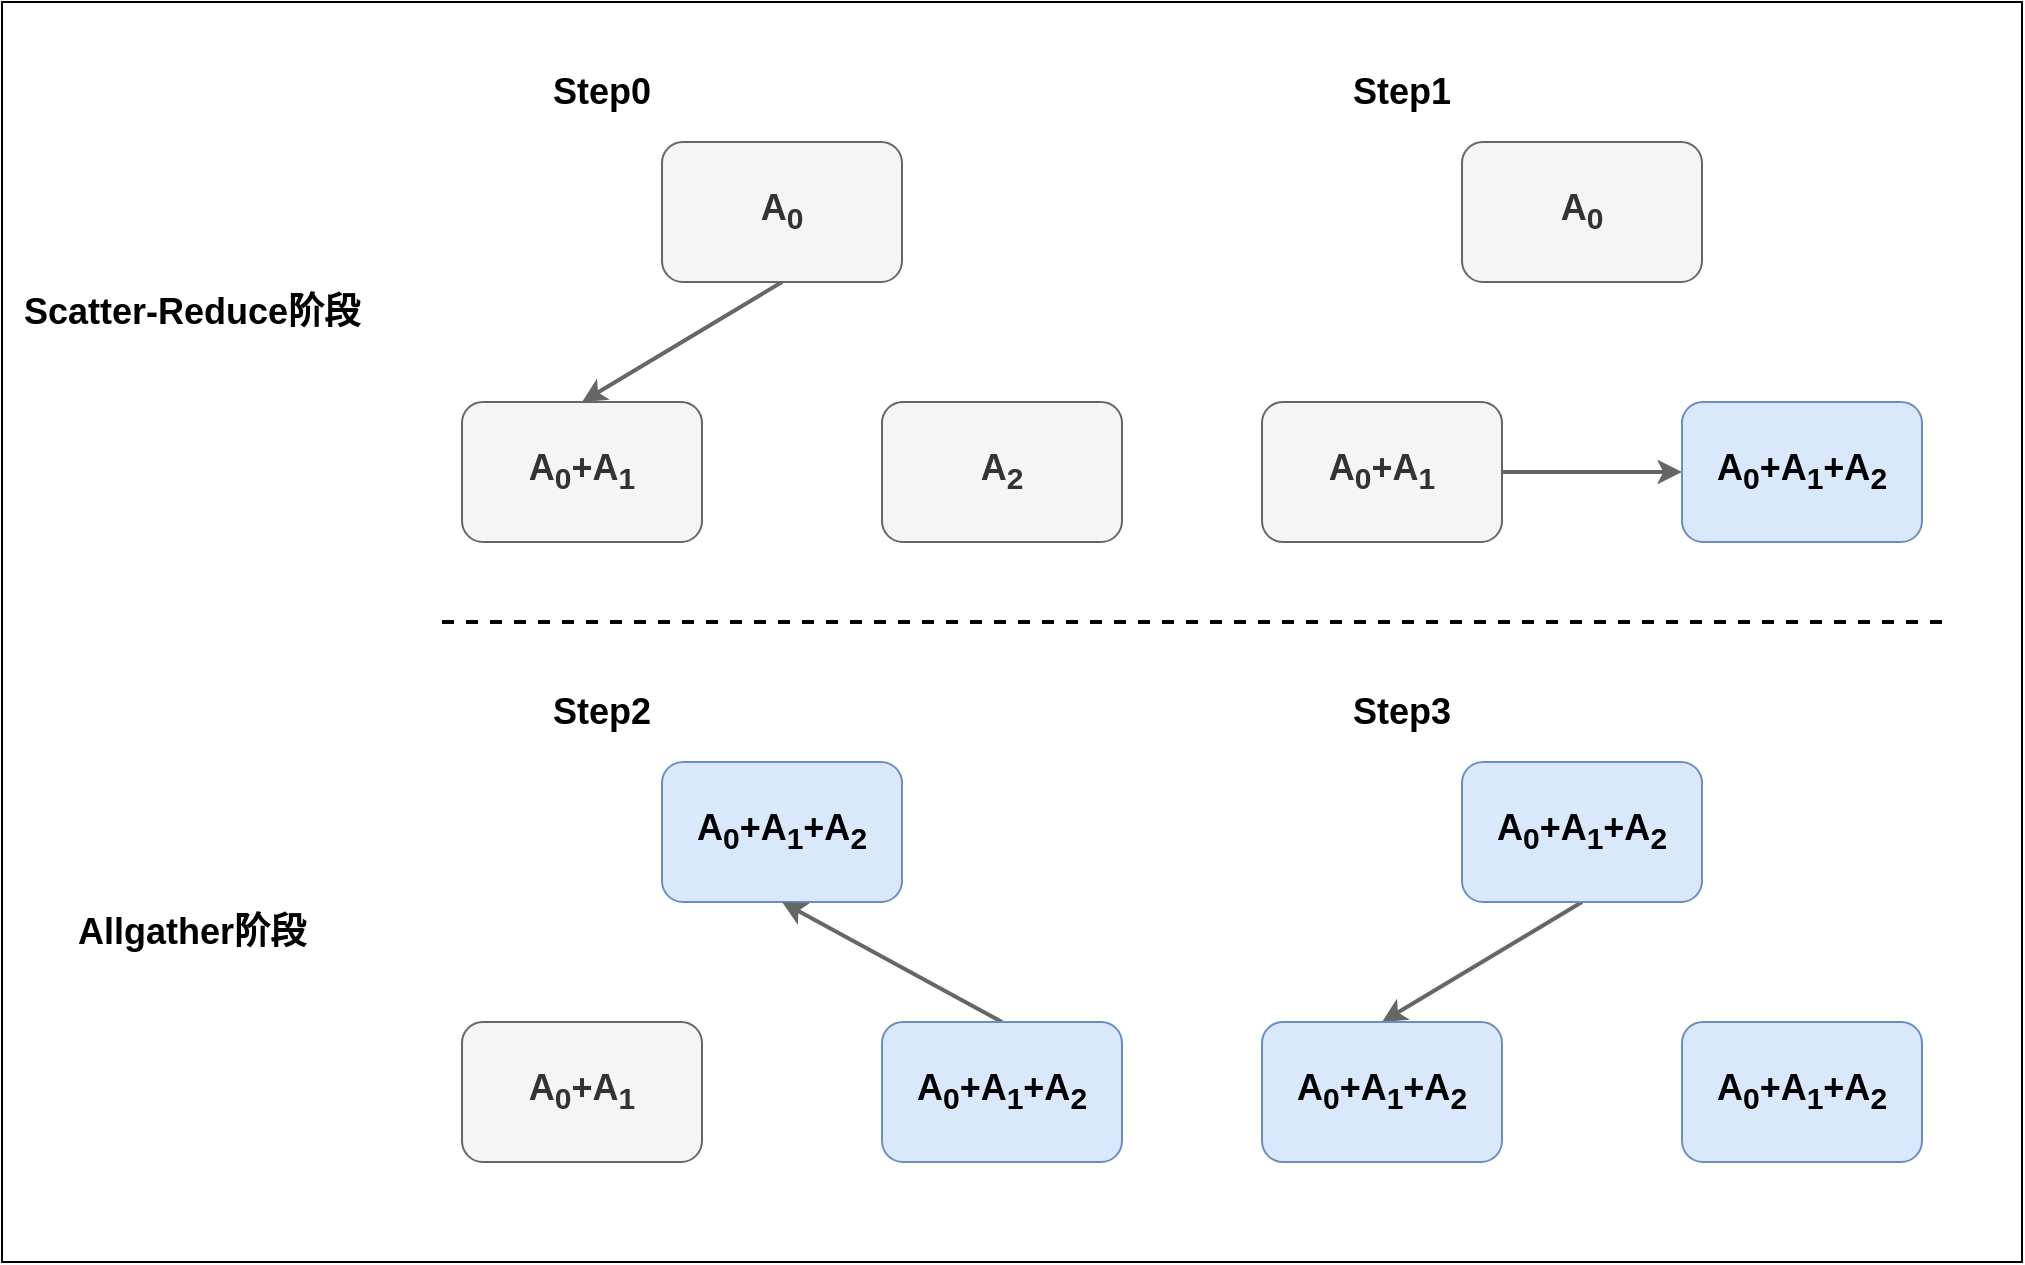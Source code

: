 <mxfile version="20.0.1" type="github">
  <diagram id="BXQ0E2yjiXaStJMdlCIH" name="Page-1">
    <mxGraphModel dx="4783" dy="821" grid="1" gridSize="10" guides="1" tooltips="1" connect="1" arrows="1" fold="1" page="1" pageScale="1" pageWidth="3300" pageHeight="4681" math="0" shadow="0">
      <root>
        <mxCell id="0" />
        <mxCell id="1" parent="0" />
        <mxCell id="MG7FTxScQnKWqlu88ehi-1" style="edgeStyle=none;rounded=0;orthogonalLoop=1;jettySize=auto;html=1;exitX=0.5;exitY=1;exitDx=0;exitDy=0;entryX=0.5;entryY=0;entryDx=0;entryDy=0;fontSize=18;fontColor=#000000;strokeColor=#666666;strokeWidth=2;fontStyle=1;fillColor=#f5f5f5;" edge="1" parent="1" source="MG7FTxScQnKWqlu88ehi-2" target="MG7FTxScQnKWqlu88ehi-3">
          <mxGeometry relative="1" as="geometry" />
        </mxCell>
        <mxCell id="MG7FTxScQnKWqlu88ehi-2" value="A&lt;sub&gt;0&lt;/sub&gt;" style="rounded=1;whiteSpace=wrap;html=1;shadow=0;fontSize=18;fontStyle=1;fillColor=#f5f5f5;fontColor=#333333;strokeColor=#666666;" vertex="1" parent="1">
          <mxGeometry x="110" y="420" width="120" height="70" as="geometry" />
        </mxCell>
        <mxCell id="MG7FTxScQnKWqlu88ehi-3" value="A&lt;sub&gt;0&lt;/sub&gt;+A&lt;sub&gt;1&lt;/sub&gt;" style="rounded=1;whiteSpace=wrap;html=1;shadow=0;fontSize=18;fontStyle=1;fillColor=#f5f5f5;fontColor=#333333;strokeColor=#666666;" vertex="1" parent="1">
          <mxGeometry x="10" y="550" width="120" height="70" as="geometry" />
        </mxCell>
        <mxCell id="MG7FTxScQnKWqlu88ehi-4" value="A&lt;sub&gt;2&lt;/sub&gt;" style="rounded=1;whiteSpace=wrap;html=1;shadow=0;fontSize=18;fontStyle=1;fillColor=#f5f5f5;fontColor=#333333;strokeColor=#666666;" vertex="1" parent="1">
          <mxGeometry x="220" y="550" width="120" height="70" as="geometry" />
        </mxCell>
        <mxCell id="MG7FTxScQnKWqlu88ehi-5" value="Step0" style="text;html=1;strokeColor=none;fillColor=none;align=center;verticalAlign=middle;whiteSpace=wrap;rounded=0;shadow=0;fontSize=18;fontColor=#000000;fontStyle=1" vertex="1" parent="1">
          <mxGeometry x="50" y="380" width="60" height="30" as="geometry" />
        </mxCell>
        <mxCell id="MG7FTxScQnKWqlu88ehi-6" value="A&lt;sub&gt;0&lt;/sub&gt;" style="rounded=1;whiteSpace=wrap;html=1;shadow=0;fontSize=18;fontStyle=1;fillColor=#f5f5f5;fontColor=#333333;strokeColor=#666666;" vertex="1" parent="1">
          <mxGeometry x="510" y="420" width="120" height="70" as="geometry" />
        </mxCell>
        <mxCell id="MG7FTxScQnKWqlu88ehi-7" style="edgeStyle=none;rounded=0;orthogonalLoop=1;jettySize=auto;html=1;exitX=1;exitY=0.5;exitDx=0;exitDy=0;entryX=0;entryY=0.5;entryDx=0;entryDy=0;fontSize=18;fontColor=#000000;strokeColor=#666666;strokeWidth=2;fillColor=#f5f5f5;" edge="1" parent="1" source="MG7FTxScQnKWqlu88ehi-8" target="MG7FTxScQnKWqlu88ehi-9">
          <mxGeometry relative="1" as="geometry" />
        </mxCell>
        <mxCell id="MG7FTxScQnKWqlu88ehi-8" value="A&lt;sub&gt;0&lt;/sub&gt;+A&lt;sub&gt;1&lt;/sub&gt;" style="rounded=1;whiteSpace=wrap;html=1;shadow=0;fontSize=18;fontStyle=1;fillColor=#f5f5f5;fontColor=#333333;strokeColor=#666666;" vertex="1" parent="1">
          <mxGeometry x="410" y="550" width="120" height="70" as="geometry" />
        </mxCell>
        <mxCell id="MG7FTxScQnKWqlu88ehi-9" value="A&lt;sub&gt;0&lt;/sub&gt;+A&lt;sub&gt;1&lt;/sub&gt;+A&lt;sub&gt;2&lt;/sub&gt;" style="rounded=1;whiteSpace=wrap;html=1;shadow=0;fontSize=18;fontStyle=1;fillColor=#dae8fc;strokeColor=#6c8ebf;" vertex="1" parent="1">
          <mxGeometry x="620" y="550" width="120" height="70" as="geometry" />
        </mxCell>
        <mxCell id="MG7FTxScQnKWqlu88ehi-10" value="Step1" style="text;html=1;strokeColor=none;fillColor=none;align=center;verticalAlign=middle;whiteSpace=wrap;rounded=0;shadow=0;fontSize=18;fontColor=#000000;fontStyle=1" vertex="1" parent="1">
          <mxGeometry x="450" y="380" width="60" height="30" as="geometry" />
        </mxCell>
        <mxCell id="MG7FTxScQnKWqlu88ehi-11" value="A&lt;sub&gt;0&lt;/sub&gt;+A&lt;sub&gt;1&lt;/sub&gt;+A&lt;sub&gt;2&lt;/sub&gt;" style="rounded=1;whiteSpace=wrap;html=1;shadow=0;fontSize=18;fontStyle=1;fillColor=#dae8fc;strokeColor=#6c8ebf;" vertex="1" parent="1">
          <mxGeometry x="110" y="730" width="120" height="70" as="geometry" />
        </mxCell>
        <mxCell id="MG7FTxScQnKWqlu88ehi-12" value="A&lt;sub&gt;0&lt;/sub&gt;+A&lt;sub&gt;1&lt;/sub&gt;" style="rounded=1;whiteSpace=wrap;html=1;shadow=0;fontSize=18;fontStyle=1;fillColor=#f5f5f5;fontColor=#333333;strokeColor=#666666;" vertex="1" parent="1">
          <mxGeometry x="10" y="860" width="120" height="70" as="geometry" />
        </mxCell>
        <mxCell id="MG7FTxScQnKWqlu88ehi-13" style="edgeStyle=none;rounded=0;orthogonalLoop=1;jettySize=auto;html=1;exitX=0.5;exitY=0;exitDx=0;exitDy=0;entryX=0.5;entryY=1;entryDx=0;entryDy=0;fontSize=18;fontColor=#000000;strokeColor=#666666;strokeWidth=2;fillColor=#f5f5f5;" edge="1" parent="1" source="MG7FTxScQnKWqlu88ehi-14" target="MG7FTxScQnKWqlu88ehi-11">
          <mxGeometry relative="1" as="geometry" />
        </mxCell>
        <mxCell id="MG7FTxScQnKWqlu88ehi-14" value="A&lt;sub&gt;0&lt;/sub&gt;+A&lt;sub&gt;1&lt;/sub&gt;+A&lt;sub&gt;2&lt;/sub&gt;" style="rounded=1;whiteSpace=wrap;html=1;shadow=0;fontSize=18;fontStyle=1;fillColor=#dae8fc;strokeColor=#6c8ebf;" vertex="1" parent="1">
          <mxGeometry x="220" y="860" width="120" height="70" as="geometry" />
        </mxCell>
        <mxCell id="MG7FTxScQnKWqlu88ehi-15" value="Step2" style="text;html=1;align=center;verticalAlign=middle;whiteSpace=wrap;rounded=0;shadow=0;fontSize=18;fontStyle=1" vertex="1" parent="1">
          <mxGeometry x="50" y="690" width="60" height="30" as="geometry" />
        </mxCell>
        <mxCell id="MG7FTxScQnKWqlu88ehi-16" style="edgeStyle=none;rounded=0;orthogonalLoop=1;jettySize=auto;html=1;exitX=0.5;exitY=1;exitDx=0;exitDy=0;entryX=0.5;entryY=0;entryDx=0;entryDy=0;fontSize=18;fontColor=#000000;strokeColor=#666666;strokeWidth=2;fillColor=#f5f5f5;" edge="1" parent="1" source="MG7FTxScQnKWqlu88ehi-17" target="MG7FTxScQnKWqlu88ehi-18">
          <mxGeometry relative="1" as="geometry" />
        </mxCell>
        <mxCell id="MG7FTxScQnKWqlu88ehi-17" value="A&lt;sub&gt;0&lt;/sub&gt;+A&lt;sub&gt;1&lt;/sub&gt;+A&lt;sub&gt;2&lt;/sub&gt;" style="rounded=1;whiteSpace=wrap;html=1;shadow=0;fontSize=18;fontStyle=1;fillColor=#dae8fc;strokeColor=#6c8ebf;" vertex="1" parent="1">
          <mxGeometry x="510" y="730" width="120" height="70" as="geometry" />
        </mxCell>
        <mxCell id="MG7FTxScQnKWqlu88ehi-18" value="A&lt;sub&gt;0&lt;/sub&gt;+A&lt;sub&gt;1&lt;/sub&gt;+A&lt;sub&gt;2&lt;/sub&gt;" style="rounded=1;whiteSpace=wrap;html=1;shadow=0;fontSize=18;fontStyle=1;fillColor=#dae8fc;strokeColor=#6c8ebf;" vertex="1" parent="1">
          <mxGeometry x="410" y="860" width="120" height="70" as="geometry" />
        </mxCell>
        <mxCell id="MG7FTxScQnKWqlu88ehi-19" value="A&lt;sub&gt;0&lt;/sub&gt;+A&lt;sub&gt;1&lt;/sub&gt;+A&lt;sub&gt;2&lt;/sub&gt;" style="rounded=1;whiteSpace=wrap;html=1;shadow=0;fontSize=18;fontStyle=1;fillColor=#dae8fc;strokeColor=#6c8ebf;" vertex="1" parent="1">
          <mxGeometry x="620" y="860" width="120" height="70" as="geometry" />
        </mxCell>
        <mxCell id="MG7FTxScQnKWqlu88ehi-20" value="Step3" style="text;html=1;align=center;verticalAlign=middle;whiteSpace=wrap;rounded=0;shadow=0;fontSize=18;fontStyle=1" vertex="1" parent="1">
          <mxGeometry x="450" y="690" width="60" height="30" as="geometry" />
        </mxCell>
        <mxCell id="MG7FTxScQnKWqlu88ehi-21" value="&lt;b&gt;Scatter-Reduce阶段&lt;/b&gt;" style="text;html=1;strokeColor=none;fillColor=none;align=center;verticalAlign=middle;whiteSpace=wrap;rounded=0;shadow=0;fontSize=18;fontColor=#000000;" vertex="1" parent="1">
          <mxGeometry x="-220" y="490" width="190" height="30" as="geometry" />
        </mxCell>
        <mxCell id="MG7FTxScQnKWqlu88ehi-22" value="" style="endArrow=none;dashed=1;html=1;rounded=0;fontSize=18;fontColor=#000000;strokeColor=#000000;strokeWidth=2;" edge="1" parent="1">
          <mxGeometry width="50" height="50" relative="1" as="geometry">
            <mxPoint y="660" as="sourcePoint" />
            <mxPoint x="750" y="660" as="targetPoint" />
          </mxGeometry>
        </mxCell>
        <mxCell id="MG7FTxScQnKWqlu88ehi-23" value="&lt;b&gt;Allgather阶段&lt;/b&gt;" style="text;html=1;strokeColor=none;fillColor=none;align=center;verticalAlign=middle;whiteSpace=wrap;rounded=0;shadow=0;fontSize=18;fontColor=#000000;" vertex="1" parent="1">
          <mxGeometry x="-220" y="800" width="190" height="30" as="geometry" />
        </mxCell>
        <mxCell id="MG7FTxScQnKWqlu88ehi-24" value="" style="rounded=0;whiteSpace=wrap;html=1;shadow=0;fontSize=18;fillColor=none;" vertex="1" parent="1">
          <mxGeometry x="-220" y="350" width="1010" height="630" as="geometry" />
        </mxCell>
      </root>
    </mxGraphModel>
  </diagram>
</mxfile>
